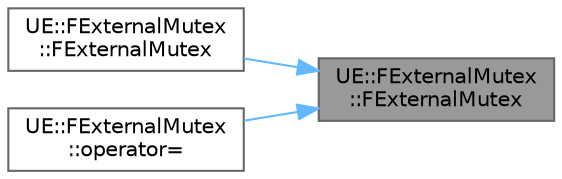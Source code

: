 digraph "UE::FExternalMutex::FExternalMutex"
{
 // INTERACTIVE_SVG=YES
 // LATEX_PDF_SIZE
  bgcolor="transparent";
  edge [fontname=Helvetica,fontsize=10,labelfontname=Helvetica,labelfontsize=10];
  node [fontname=Helvetica,fontsize=10,shape=box,height=0.2,width=0.4];
  rankdir="RL";
  Node1 [id="Node000001",label="UE::FExternalMutex\l::FExternalMutex",height=0.2,width=0.4,color="gray40", fillcolor="grey60", style="filled", fontcolor="black",tooltip=" "];
  Node1 -> Node2 [id="edge1_Node000001_Node000002",dir="back",color="steelblue1",style="solid",tooltip=" "];
  Node2 [id="Node000002",label="UE::FExternalMutex\l::FExternalMutex",height=0.2,width=0.4,color="grey40", fillcolor="white", style="filled",URL="$d9/d0a/classUE_1_1FExternalMutex.html#a730152f8bc5beb136bbd24ae3ff0af28",tooltip=" "];
  Node1 -> Node3 [id="edge2_Node000001_Node000003",dir="back",color="steelblue1",style="solid",tooltip=" "];
  Node3 [id="Node000003",label="UE::FExternalMutex\l::operator=",height=0.2,width=0.4,color="grey40", fillcolor="white", style="filled",URL="$d9/d0a/classUE_1_1FExternalMutex.html#addd62364d20bf333684efc97b747628f",tooltip=" "];
}
